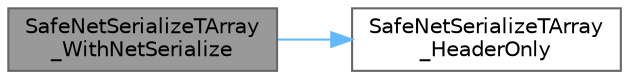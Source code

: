 digraph "SafeNetSerializeTArray_WithNetSerialize"
{
 // INTERACTIVE_SVG=YES
 // LATEX_PDF_SIZE
  bgcolor="transparent";
  edge [fontname=Helvetica,fontsize=10,labelfontname=Helvetica,labelfontsize=10];
  node [fontname=Helvetica,fontsize=10,shape=box,height=0.2,width=0.4];
  rankdir="LR";
  Node1 [id="Node000001",label="SafeNetSerializeTArray\l_WithNetSerialize",height=0.2,width=0.4,color="gray40", fillcolor="grey60", style="filled", fontcolor="black",tooltip=" "];
  Node1 -> Node2 [id="edge1_Node000001_Node000002",color="steelblue1",style="solid",tooltip=" "];
  Node2 [id="Node000002",label="SafeNetSerializeTArray\l_HeaderOnly",height=0.2,width=0.4,color="grey40", fillcolor="white", style="filled",URL="$d6/dc9/NetSerialization_8h.html#a5e02a4ba7efbaafa6e05ed61161e7c21",tooltip="===================== Safe TArray Serialization ====================="];
}
